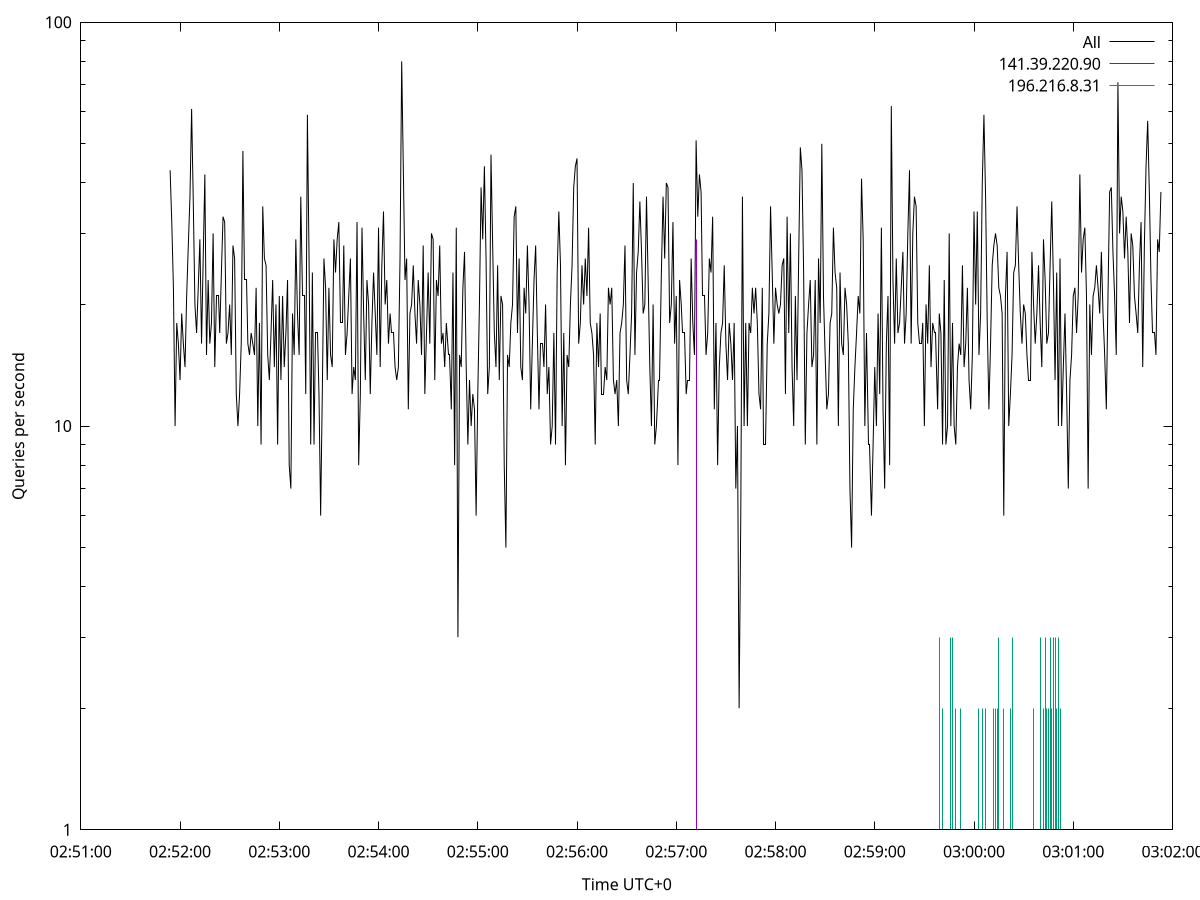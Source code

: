 set terminal pngcairo size 1024,768
set output 'Sun Jan  7 09:51:54 2024.png'
set ylabel 'Queries per second'
set xlabel 'Time UTC+0'
set xdata time
set timefmt "%s"
set log y
plot \
'-' using 1:2 linecolor 0 linetype 2 with lines title 'All', \
'-' using 1:2 linecolor 1 linetype 3 with impulses title "141.39.220.90", \
'-' using 1:2 linecolor 2 linetype 3 with impulses title "196.216.8.31"
1704595914 43
1704595915 32
1704595916 22
1704595917 10
1704595918 18
1704595919 16
1704595920 13
1704595921 19
1704595922 16
1704595923 14
1704595924 21
1704595925 28
1704595926 37
1704595927 61
1704595928 36
1704595929 20
1704595930 17
1704595931 22
1704595932 29
1704595933 16
1704595934 26
1704595935 42
1704595936 15
1704595937 23
1704595938 16
1704595939 18
1704595940 30
1704595941 14
1704595942 21
1704595943 21
1704595944 17
1704595945 24
1704595946 33
1704595947 32
1704595948 16
1704595949 17
1704595950 20
1704595951 15
1704595952 28
1704595953 26
1704595954 12
1704595955 10
1704595956 12
1704595957 16
1704595958 48
1704595959 23
1704595960 23
1704595961 16
1704595962 15
1704595963 17
1704595964 16
1704595965 15
1704595966 22
1704595967 10
1704595968 18
1704595969 9
1704595970 35
1704595971 26
1704595972 25
1704595973 15
1704595974 13
1704595975 17
1704595976 23
1704595977 14
1704595978 20
1704595979 9
1704595980 21
1704595981 13
1704595982 21
1704595983 14
1704595984 17
1704595985 23
1704595986 8
1704595987 7
1704595988 19
1704595989 15
1704595990 29
1704595991 19
1704595992 15
1704595993 37
1704595994 21
1704595995 21
1704595996 12
1704595997 59
1704595998 26
1704595999 9
1704596000 24
1704596001 9
1704596002 17
1704596003 17
1704596004 12
1704596005 6
1704596006 12
1704596007 26
1704596008 22
1704596009 13
1704596010 22
1704596011 15
1704596012 14
1704596013 29
1704596014 24
1704596015 29
1704596016 32
1704596017 18
1704596018 18
1704596019 28
1704596020 15
1704596021 17
1704596022 21
1704596023 26
1704596024 12
1704596025 14
1704596026 13
1704596027 32
1704596028 8
1704596029 12
1704596030 31
1704596031 19
1704596032 13
1704596033 23
1704596034 20
1704596035 12
1704596036 18
1704596037 24
1704596038 19
1704596039 15
1704596040 31
1704596041 14
1704596042 25
1704596043 34
1704596044 20
1704596045 23
1704596046 16
1704596047 19
1704596048 17
1704596049 17
1704596050 14
1704596051 13
1704596052 14
1704596053 26
1704596054 80
1704596055 43
1704596056 23
1704596057 26
1704596058 11
1704596059 19
1704596060 20
1704596061 25
1704596062 19
1704596063 16
1704596064 23
1704596065 20
1704596066 15
1704596067 28
1704596068 12
1704596069 17
1704596070 24
1704596071 16
1704596072 30
1704596073 29
1704596074 13
1704596075 23
1704596076 21
1704596077 28
1704596078 16
1704596079 17
1704596080 14
1704596081 18
1704596082 15
1704596083 15
1704596084 11
1704596085 24
1704596086 8
1704596087 31
1704596088 3
1704596089 15
1704596090 14
1704596091 22
1704596092 27
1704596093 14
1704596094 9
1704596095 13
1704596096 10
1704596097 12
1704596098 11
1704596099 6
1704596100 12
1704596101 20
1704596102 39
1704596103 29
1704596104 44
1704596105 26
1704596106 12
1704596107 14
1704596108 47
1704596109 28
1704596110 17
1704596111 14
1704596112 25
1704596113 13
1704596114 21
1704596115 20
1704596116 8
1704596117 5
1704596118 15
1704596119 14
1704596120 18
1704596121 20
1704596122 33
1704596123 35
1704596124 17
1704596125 26
1704596126 14
1704596127 13
1704596128 22
1704596129 19
1704596130 28
1704596131 20
1704596132 11
1704596133 16
1704596134 23
1704596135 28
1704596136 17
1704596137 11
1704596138 16
1704596139 16
1704596140 14
1704596141 20
1704596142 12
1704596143 14
1704596144 9
1704596145 10
1704596146 17
1704596147 9
1704596148 24
1704596149 34
1704596150 25
1704596151 10
1704596152 17
1704596153 8
1704596154 15
1704596155 14
1704596156 20
1704596157 25
1704596158 39
1704596159 44
1704596160 46
1704596161 16
1704596162 18
1704596163 25
1704596164 20
1704596165 26
1704596166 21
1704596167 31
1704596168 18
1704596169 17
1704596170 15
1704596171 9
1704596172 18
1704596173 14
1704596174 19
1704596175 12
1704596176 12
1704596177 14
1704596178 13
1704596179 22
1704596180 20
1704596181 22
1704596182 13
1704596183 12
1704596184 13
1704596185 10
1704596186 17
1704596187 18
1704596188 20
1704596189 28
1704596190 13
1704596191 12
1704596192 15
1704596193 19
1704596194 40
1704596195 15
1704596196 24
1704596197 27
1704596198 36
1704596199 27
1704596200 19
1704596201 20
1704596202 37
1704596203 23
1704596204 14
1704596205 10
1704596206 20
1704596207 9
1704596208 10
1704596209 13
1704596210 13
1704596211 24
1704596212 37
1704596213 26
1704596214 40
1704596215 39
1704596216 18
1704596217 20
1704596218 32
1704596219 16
1704596220 21
1704596221 8
1704596222 23
1704596223 20
1704596224 17
1704596225 17
1704596226 12
1704596227 13
1704596228 13
1704596229 26
1704596230 18
1704596231 15
1704596232 51
1704596233 33
1704596234 42
1704596235 38
1704596236 21
1704596237 21
1704596238 15
1704596239 17
1704596240 26
1704596241 24
1704596242 33
1704596243 11
1704596244 18
1704596245 8
1704596246 14
1704596247 17
1704596248 18
1704596249 25
1704596250 16
1704596251 13
1704596252 18
1704596253 16
1704596254 13
1704596255 18
1704596256 7
1704596257 10
1704596258 2
1704596259 6
1704596260 37
1704596261 10
1704596262 18
1704596263 10
1704596264 18
1704596265 17
1704596266 22
1704596267 19
1704596268 22
1704596269 18
1704596270 12
1704596271 11
1704596272 22
1704596273 9
1704596274 9
1704596275 16
1704596276 19
1704596277 35
1704596278 24
1704596279 16
1704596280 22
1704596281 20
1704596282 19
1704596283 20
1704596284 25
1704596285 26
1704596286 12
1704596287 33
1704596288 17
1704596289 30
1704596290 14
1704596291 10
1704596292 21
1704596293 13
1704596294 26
1704596295 49
1704596296 43
1704596297 24
1704596298 9
1704596299 17
1704596300 20
1704596301 23
1704596302 14
1704596303 15
1704596304 23
1704596305 9
1704596306 26
1704596307 18
1704596308 50
1704596309 21
1704596310 15
1704596311 11
1704596312 12
1704596313 18
1704596314 19
1704596315 31
1704596316 24
1704596317 22
1704596318 10
1704596319 24
1704596320 16
1704596321 15
1704596322 22
1704596323 20
1704596324 16
1704596325 7
1704596326 5
1704596327 11
1704596328 14
1704596329 17
1704596330 21
1704596331 19
1704596332 41
1704596333 29
1704596334 10
1704596335 17
1704596336 9
1704596337 9
1704596338 6
1704596339 9
1704596340 14
1704596341 10
1704596342 19
1704596343 12
1704596344 31
1704596345 11
1704596346 7
1704596347 16
1704596348 21
1704596349 8
1704596350 62
1704596351 23
1704596352 16
1704596353 26
1704596354 17
1704596355 18
1704596356 22
1704596357 27
1704596358 16
1704596359 19
1704596360 30
1704596361 43
1704596362 16
1704596363 30
1704596364 37
1704596365 35
1704596366 18
1704596367 16
1704596368 16
1704596369 18
1704596370 10
1704596371 20
1704596372 16
1704596373 25
1704596374 14
1704596375 18
1704596376 17
1704596377 17
1704596378 11
1704596379 19
1704596380 17
1704596381 9
1704596382 23
1704596383 9
1704596384 10
1704596385 30
1704596386 10
1704596387 18
1704596388 10
1704596389 9
1704596390 14
1704596391 16
1704596392 15
1704596393 25
1704596394 14
1704596395 16
1704596396 22
1704596397 13
1704596398 11
1704596399 15
1704596400 34
1704596401 20
1704596402 34
1704596403 15
1704596404 19
1704596405 40
1704596406 59
1704596407 37
1704596408 18
1704596409 11
1704596410 16
1704596411 25
1704596412 28
1704596413 30
1704596414 28
1704596415 22
1704596416 21
1704596417 19
1704596418 6
1704596419 21
1704596420 27
1704596421 10
1704596422 12
1704596423 15
1704596424 24
1704596425 25
1704596426 35
1704596427 25
1704596428 19
1704596429 16
1704596430 20
1704596431 19
1704596432 15
1704596433 13
1704596434 13
1704596435 27
1704596436 20
1704596437 16
1704596438 19
1704596439 25
1704596440 18
1704596441 14
1704596442 29
1704596443 23
1704596444 16
1704596445 17
1704596446 25
1704596447 36
1704596448 23
1704596449 13
1704596450 24
1704596451 10
1704596452 26
1704596453 10
1704596454 14
1704596455 19
1704596456 12
1704596457 7
1704596458 13
1704596459 15
1704596460 21
1704596461 22
1704596462 17
1704596463 21
1704596464 42
1704596465 24
1704596466 29
1704596467 31
1704596468 21
1704596469 7
1704596470 20
1704596471 15
1704596472 21
1704596473 22
1704596474 25
1704596475 22
1704596476 19
1704596477 27
1704596478 19
1704596479 15
1704596480 11
1704596481 21
1704596482 38
1704596483 39
1704596484 27
1704596485 21
1704596486 15
1704596487 71
1704596488 30
1704596489 37
1704596490 34
1704596491 26
1704596492 33
1704596493 27
1704596494 18
1704596495 30
1704596496 28
1704596497 21
1704596498 19
1704596499 17
1704596500 25
1704596501 32
1704596502 14
1704596503 28
1704596504 44
1704596505 57
1704596506 38
1704596507 23
1704596508 17
1704596509 17
1704596510 15
1704596511 29
1704596512 27
1704596513 38

e
1704596232 29

e
1704596374 1
1704596375 1
1704596377 1
1704596379 3
1704596381 2
1704596382 1
1704596383 1
1704596384 1
1704596385 1
1704596386 3
1704596387 3
1704596388 1
1704596389 2
1704596392 2
1704596393 1
1704596394 1
1704596395 1
1704596396 1
1704596397 1
1704596401 1
1704596403 2
1704596404 1
1704596405 2
1704596407 2
1704596408 1
1704596409 1
1704596410 1
1704596411 1
1704596412 2
1704596413 2
1704596414 2
1704596415 3
1704596416 1
1704596418 2
1704596419 1
1704596420 1
1704596421 1
1704596422 2
1704596423 3
1704596424 1
1704596426 1
1704596427 1
1704596428 1
1704596430 1
1704596431 1
1704596433 1
1704596435 1
1704596436 2
1704596437 1
1704596439 1
1704596440 3
1704596441 1
1704596442 2
1704596443 3
1704596444 2
1704596445 2
1704596446 3
1704596447 2
1704596448 3
1704596449 3
1704596450 2
1704596451 3
1704596452 2

e
